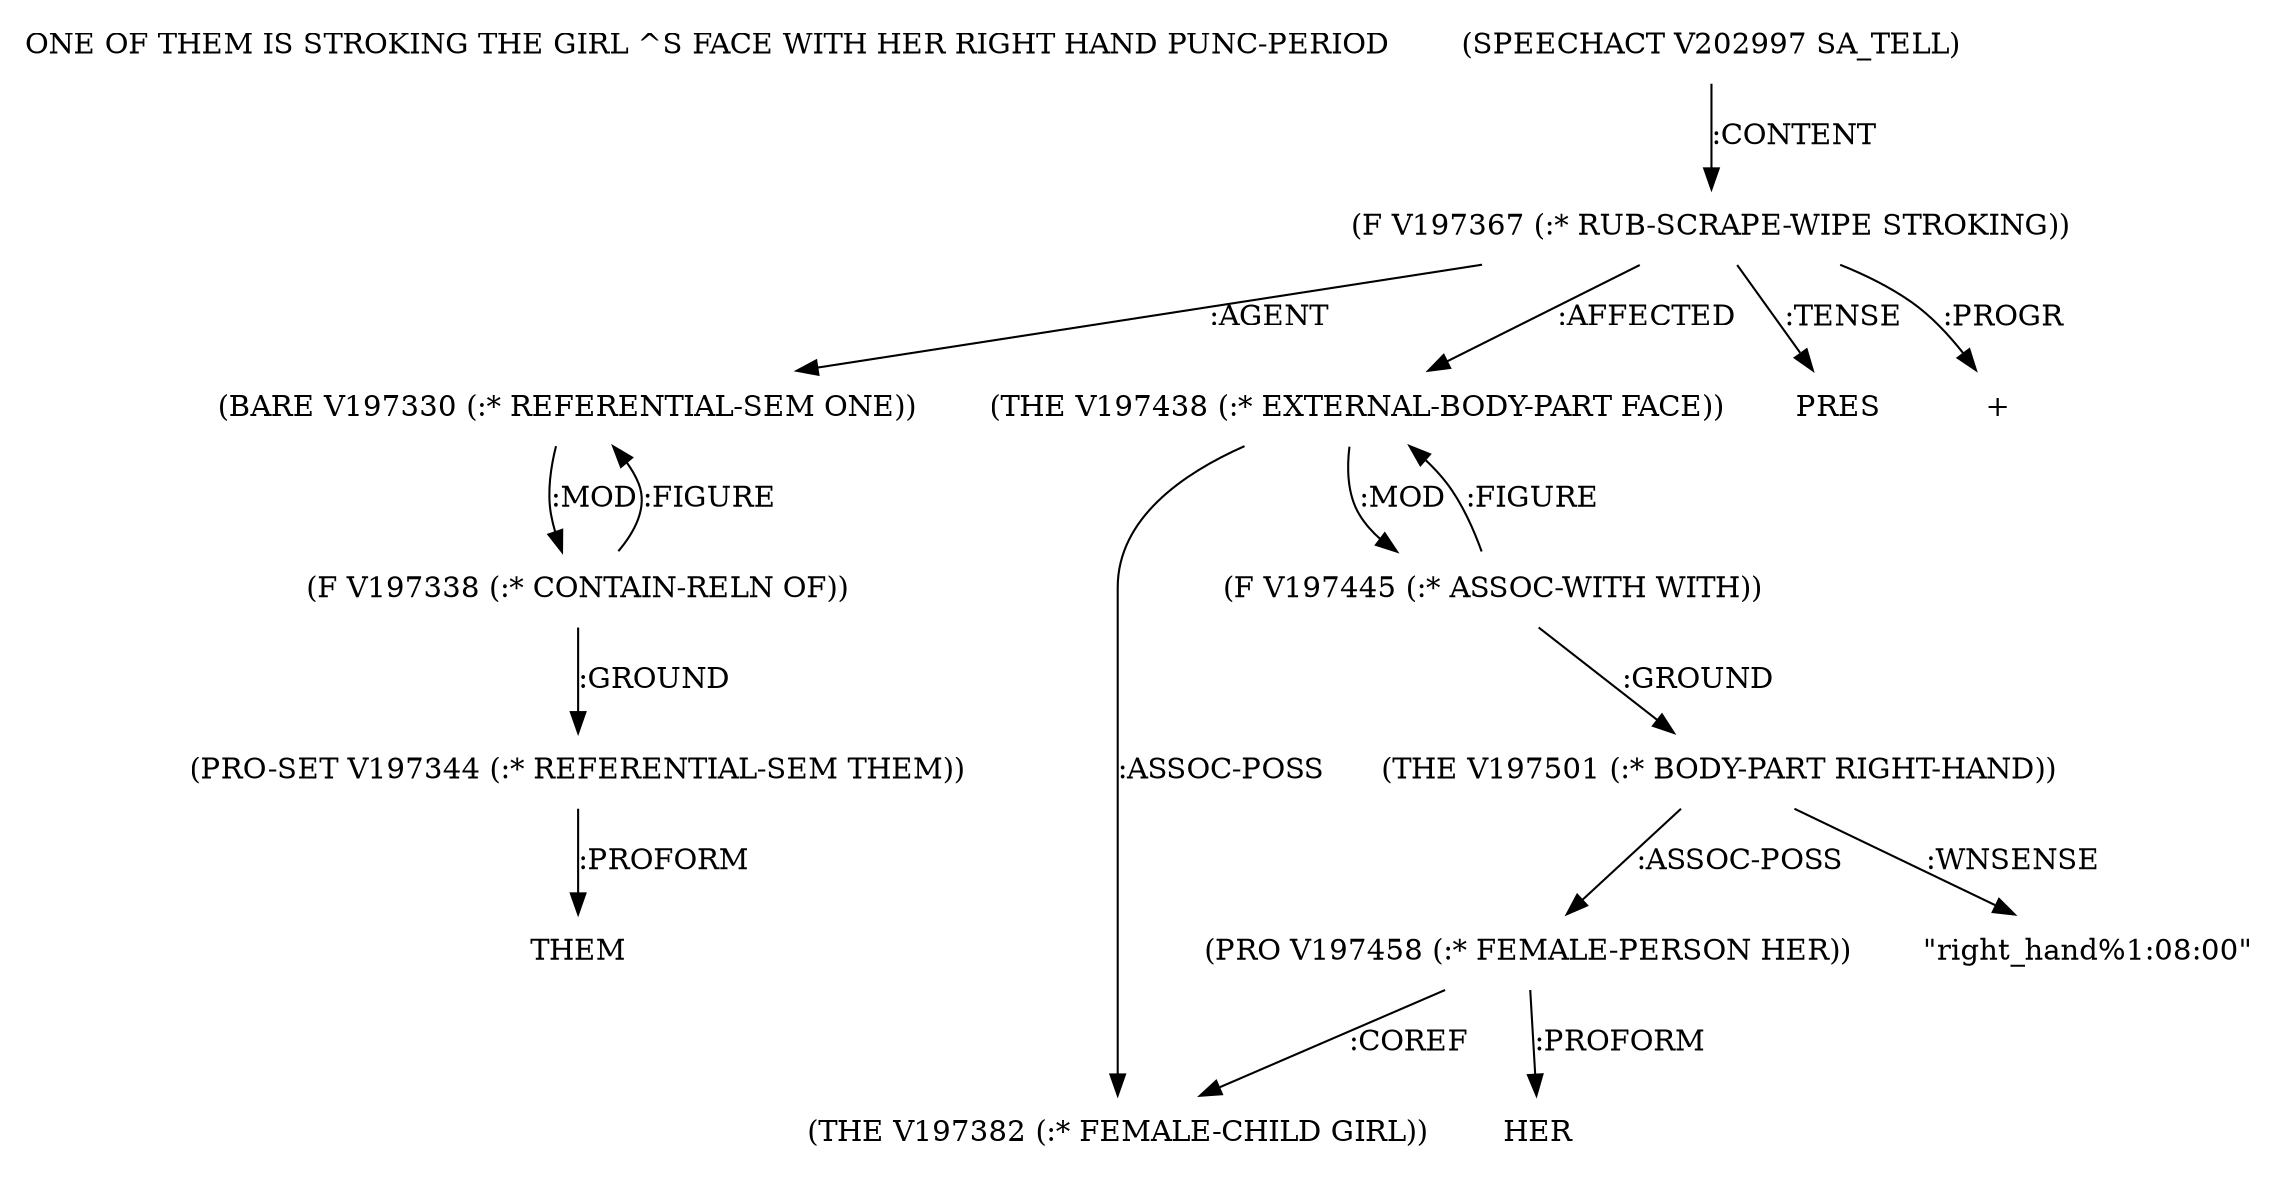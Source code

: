 digraph Terms {
  node [shape=none]
  "ONE OF THEM IS STROKING THE GIRL ^S FACE WITH HER RIGHT HAND PUNC-PERIOD"
  "V202997" [label="(SPEECHACT V202997 SA_TELL)"]
  "V202997" -> "V197367" [label=":CONTENT"]
  "V197367" [label="(F V197367 (:* RUB-SCRAPE-WIPE STROKING))"]
  "V197367" -> "V197330" [label=":AGENT"]
  "V197367" -> "V197438" [label=":AFFECTED"]
  "V197367" -> "NT203115" [label=":TENSE"]
  "NT203115" [label="PRES"]
  "V197367" -> "NT203116" [label=":PROGR"]
  "NT203116" [label="+"]
  "V197330" [label="(BARE V197330 (:* REFERENTIAL-SEM ONE))"]
  "V197330" -> "V197338" [label=":MOD"]
  "V197338" [label="(F V197338 (:* CONTAIN-RELN OF))"]
  "V197338" -> "V197344" [label=":GROUND"]
  "V197338" -> "V197330" [label=":FIGURE"]
  "V197344" [label="(PRO-SET V197344 (:* REFERENTIAL-SEM THEM))"]
  "V197344" -> "NT203117" [label=":PROFORM"]
  "NT203117" [label="THEM"]
  "V197438" [label="(THE V197438 (:* EXTERNAL-BODY-PART FACE))"]
  "V197438" -> "V197382" [label=":ASSOC-POSS"]
  "V197438" -> "V197445" [label=":MOD"]
  "V197382" [label="(THE V197382 (:* FEMALE-CHILD GIRL))"]
  "V197445" [label="(F V197445 (:* ASSOC-WITH WITH))"]
  "V197445" -> "V197501" [label=":GROUND"]
  "V197445" -> "V197438" [label=":FIGURE"]
  "V197501" [label="(THE V197501 (:* BODY-PART RIGHT-HAND))"]
  "V197501" -> "V197458" [label=":ASSOC-POSS"]
  "V197501" -> "NT203118" [label=":WNSENSE"]
  "NT203118" [label="\"right_hand%1:08:00\""]
  "V197458" [label="(PRO V197458 (:* FEMALE-PERSON HER))"]
  "V197458" -> "NT203119" [label=":PROFORM"]
  "NT203119" [label="HER"]
  "V197458" -> "V197382" [label=":COREF"]
}
